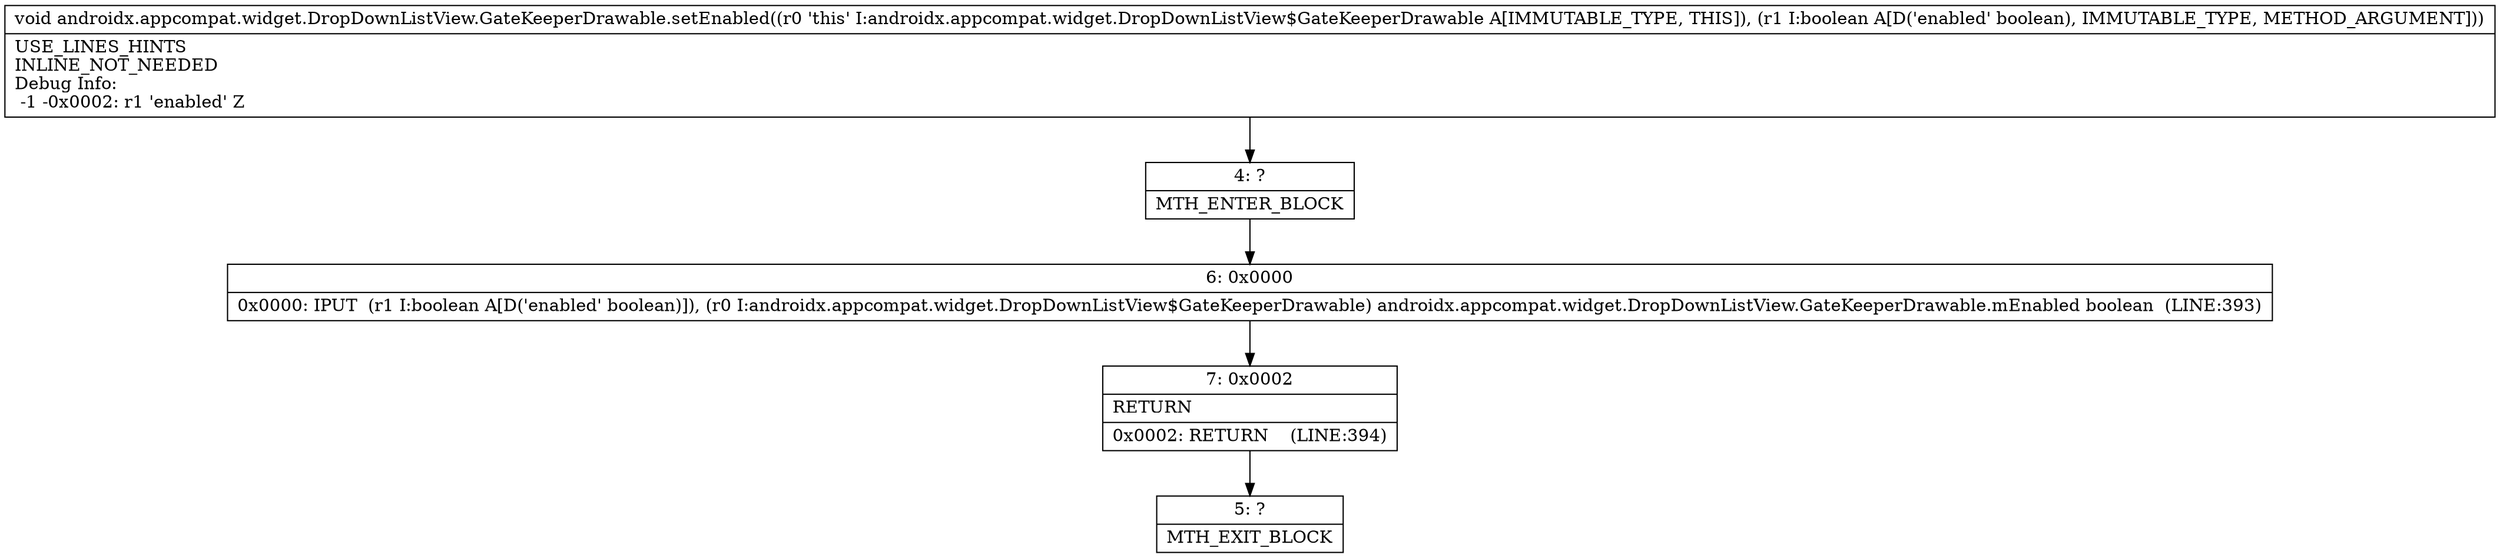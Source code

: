 digraph "CFG forandroidx.appcompat.widget.DropDownListView.GateKeeperDrawable.setEnabled(Z)V" {
Node_4 [shape=record,label="{4\:\ ?|MTH_ENTER_BLOCK\l}"];
Node_6 [shape=record,label="{6\:\ 0x0000|0x0000: IPUT  (r1 I:boolean A[D('enabled' boolean)]), (r0 I:androidx.appcompat.widget.DropDownListView$GateKeeperDrawable) androidx.appcompat.widget.DropDownListView.GateKeeperDrawable.mEnabled boolean  (LINE:393)\l}"];
Node_7 [shape=record,label="{7\:\ 0x0002|RETURN\l|0x0002: RETURN    (LINE:394)\l}"];
Node_5 [shape=record,label="{5\:\ ?|MTH_EXIT_BLOCK\l}"];
MethodNode[shape=record,label="{void androidx.appcompat.widget.DropDownListView.GateKeeperDrawable.setEnabled((r0 'this' I:androidx.appcompat.widget.DropDownListView$GateKeeperDrawable A[IMMUTABLE_TYPE, THIS]), (r1 I:boolean A[D('enabled' boolean), IMMUTABLE_TYPE, METHOD_ARGUMENT]))  | USE_LINES_HINTS\lINLINE_NOT_NEEDED\lDebug Info:\l  \-1 \-0x0002: r1 'enabled' Z\l}"];
MethodNode -> Node_4;Node_4 -> Node_6;
Node_6 -> Node_7;
Node_7 -> Node_5;
}


